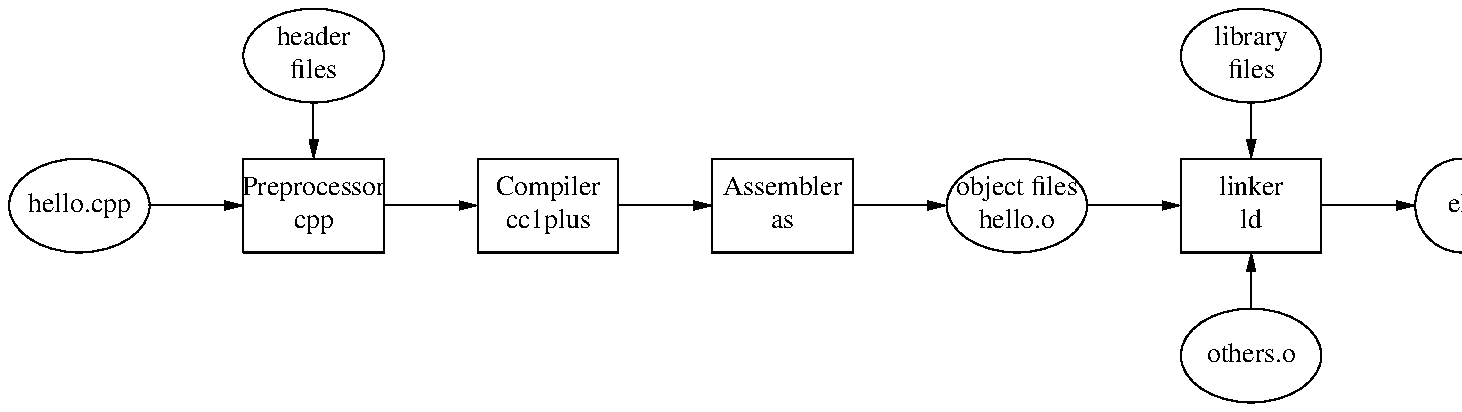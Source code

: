 .PS 7.5
ellipse "hello.cpp"
arrow 
E1: box "Preprocessor" "cpp"
arrow
box "Compiler" "cc1plus"
arrow
box "Assembler" "as"
arrow
ellipse "object files" "hello.o"
arrow 
E2: box "linker" "ld"
arrow
circle "elf"
E3: ellipse "header" "files" at E1 + (0.0, 0.8)
E4: ellipse "library" "files" at E2 + (0.0, 0.8)
E5: ellipse "others.o" at E2 -( 0.0, 0.8)
arrow from E3.s to E1.n
arrow from E4.s to E2.n
arrow from E5.n to E2.s
.PE
